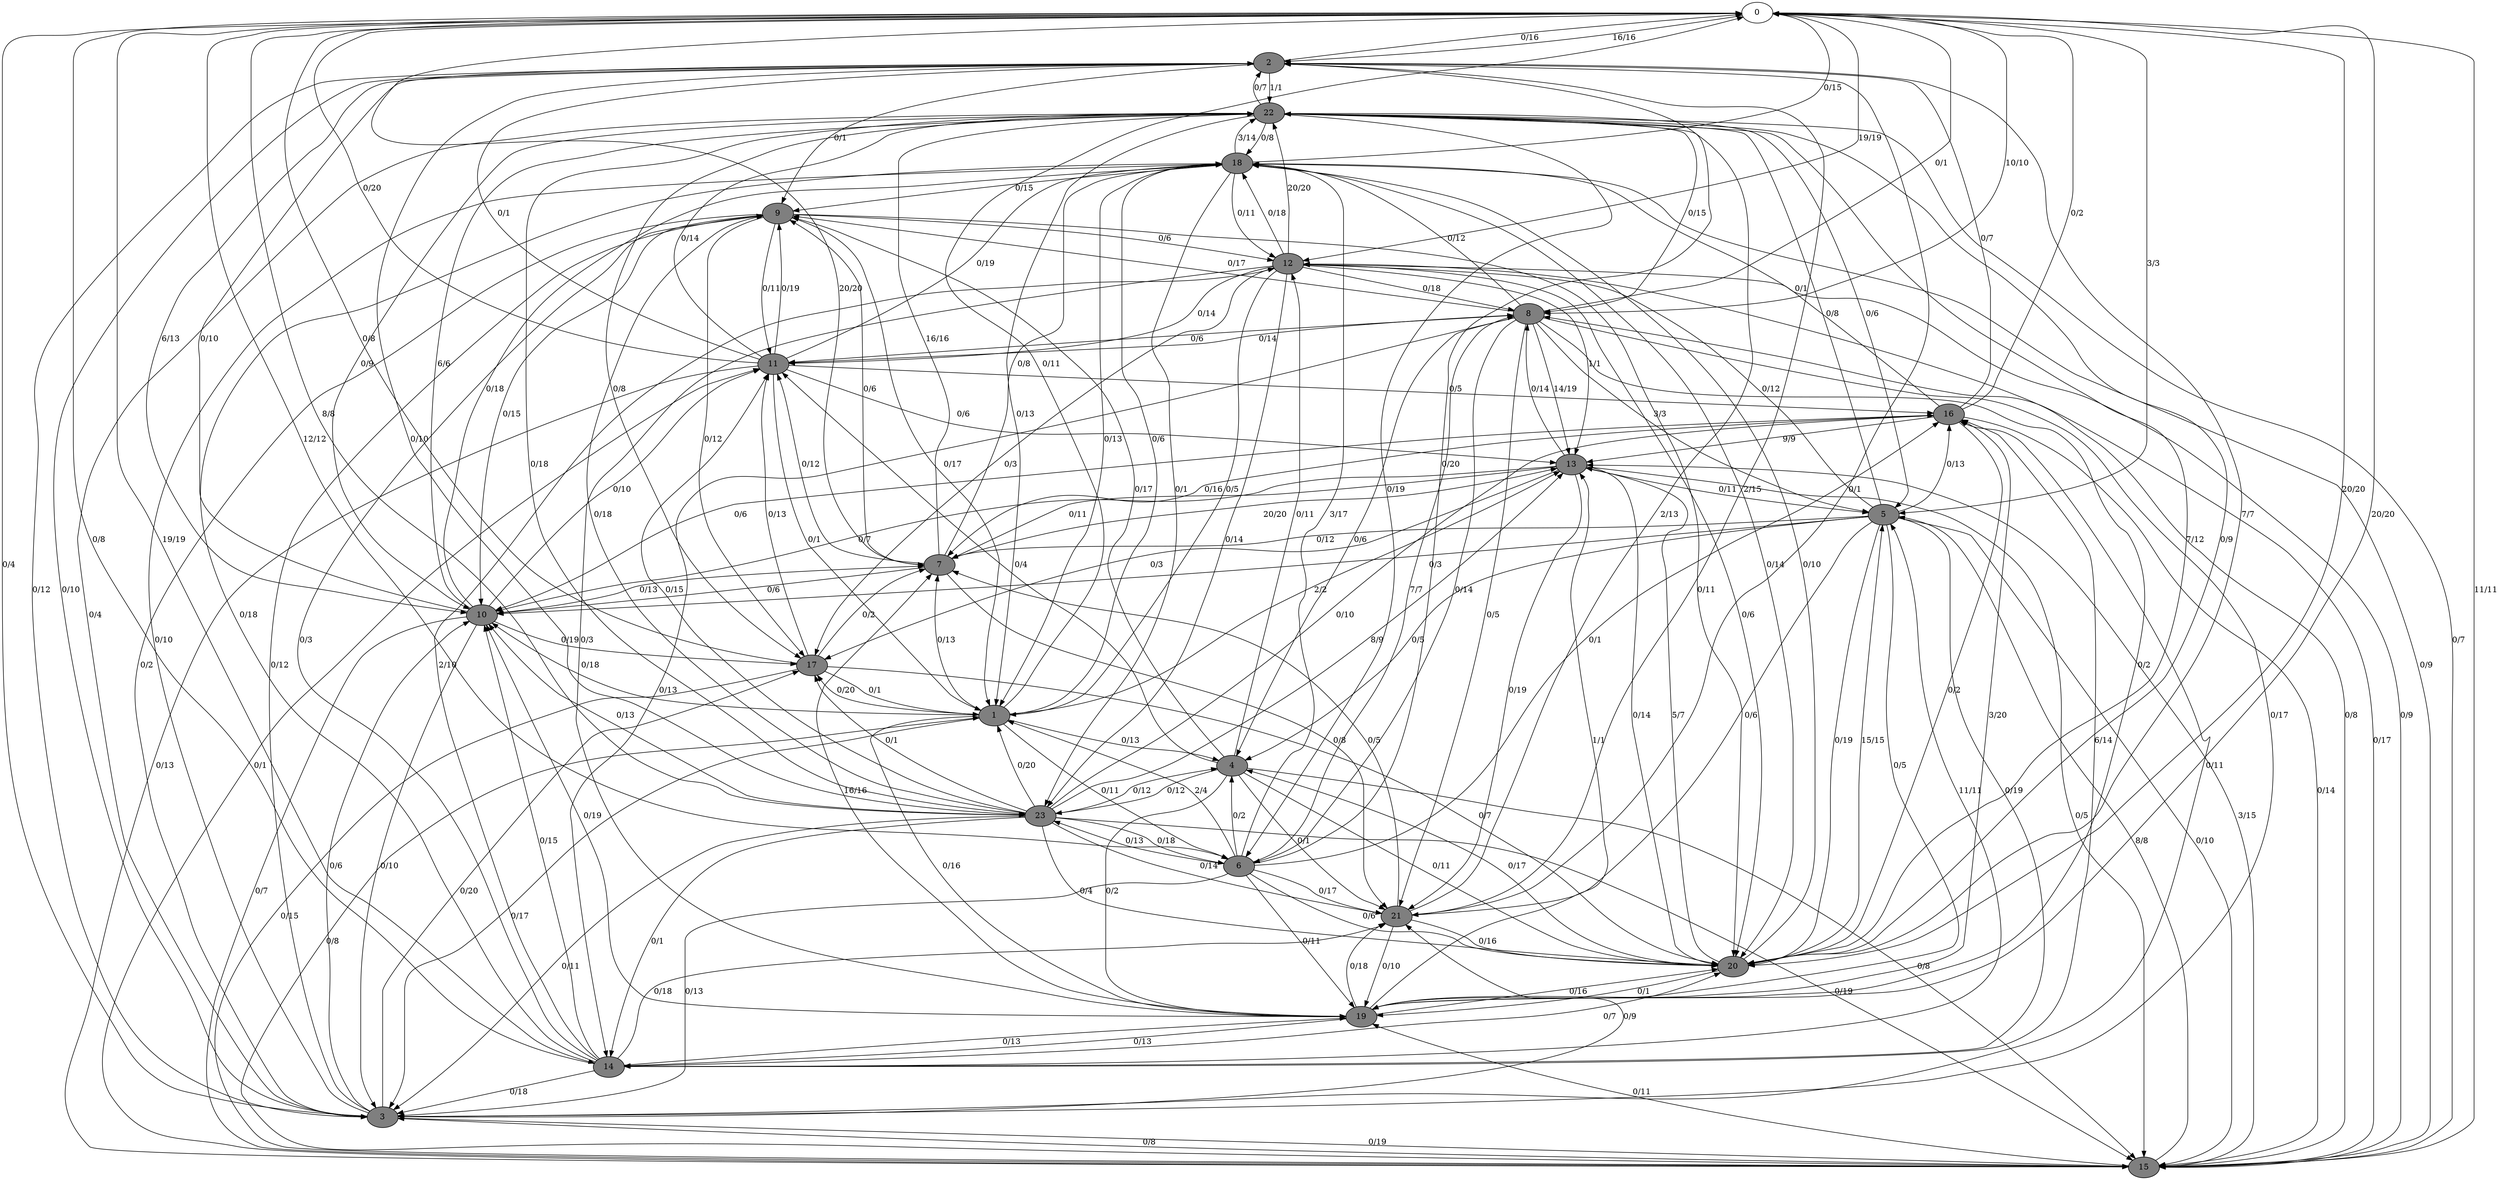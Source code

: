 digraph G {
	0[style=filled fillcolor=grey100];
	0->2[label ="16/16"] ;
	0->5[label ="3/3"] ;
	0->6[label ="12/12"] ;
	0->7[label ="20/20"] ;
	0->8[label ="10/10"] ;
	0->12[label ="19/19"] ;
	0->14[label ="19/19"] ;
	0->15[label ="11/11"] ;
	0->19[label ="20/20"] ;
	0->20[label ="20/20"] ;
	0->23[label ="8/8"] ;
	1[style=filled fillcolor=grey50];
	1->0[label ="0/11"] ;
	1->3[label ="0/17"] ;
	1->4[label ="0/13"] ;
	1->6[label ="0/11"] ;
	1->7[label ="0/13"] ;
	1->10[label ="0/18"] ;
	1->13[label ="2/2"] ;
	1->17[label ="0/20"] ;
	1->18[label ="0/6"] ;
	1->19[label ="0/16"] ;
	2[style=filled fillcolor=grey50];
	2->0[label ="0/16"] ;
	2->3[label ="0/12"] ;
	2->9[label ="0/1"] ;
	2->10[label ="6/13"] ;
	2->20[label ="7/7"] ;
	2->21[label ="2/15"] ;
	2->22[label ="1/1"] ;
	3[style=filled fillcolor=grey50];
	3->0[label ="0/4"] ;
	3->2[label ="0/10"] ;
	3->9[label ="0/12"] ;
	3->10[label ="0/6"] ;
	3->15[label ="0/19"] ;
	3->16[label ="0/11"] ;
	3->17[label ="0/20"] ;
	3->18[label ="0/10"] ;
	3->21[label ="0/9"] ;
	4[style=filled fillcolor=grey50];
	4->9[label ="0/17"] ;
	4->11[label ="0/4"] ;
	4->12[label ="0/11"] ;
	4->15[label ="0/8"] ;
	4->19[label ="0/2"] ;
	4->20[label ="0/11"] ;
	4->21[label ="0/1"] ;
	4->23[label ="0/12"] ;
	5[style=filled fillcolor=grey50];
	5->4[label ="0/5"] ;
	5->7[label ="0/12"] ;
	5->10[label ="0/3"] ;
	5->12[label ="0/12"] ;
	5->14[label ="0/19"] ;
	5->15[label ="0/10"] ;
	5->16[label ="0/13"] ;
	5->19[label ="0/5"] ;
	5->20[label ="0/19"] ;
	5->21[label ="0/6"] ;
	5->22[label ="0/8"] ;
	6[style=filled fillcolor=grey50];
	6->1[label ="2/4"] ;
	6->2[label ="0/20"] ;
	6->3[label ="0/13"] ;
	6->4[label ="0/2"] ;
	6->8[label ="7/7"] ;
	6->16[label ="0/1"] ;
	6->18[label ="3/17"] ;
	6->19[label ="0/11"] ;
	6->20[label ="0/6"] ;
	6->21[label ="0/17"] ;
	6->23[label ="0/13"] ;
	7[style=filled fillcolor=grey50];
	7->9[label ="0/6"] ;
	7->10[label ="0/6"] ;
	7->11[label ="0/12"] ;
	7->13[label ="20/20"] ;
	7->18[label ="0/8"] ;
	7->21[label ="0/8"] ;
	7->22[label ="16/16"] ;
	8[style=filled fillcolor=grey50];
	8->0[label ="0/1"] ;
	8->3[label ="0/17"] ;
	8->4[label ="0/6"] ;
	8->5[label ="3/3"] ;
	8->6[label ="0/14"] ;
	8->9[label ="0/17"] ;
	8->11[label ="0/6"] ;
	8->13[label ="14/19"] ;
	8->14[label ="0/13"] ;
	8->18[label ="0/12"] ;
	8->19[label ="0/2"] ;
	8->21[label ="0/5"] ;
	9[style=filled fillcolor=grey50];
	9->1[label ="0/17"] ;
	9->3[label ="0/2"] ;
	9->10[label ="0/15"] ;
	9->11[label ="0/11"] ;
	9->12[label ="0/6"] ;
	9->17[label ="0/12"] ;
	9->20[label ="0/11"] ;
	10[style=filled fillcolor=grey50];
	10->2[label ="0/10"] ;
	10->3[label ="0/10"] ;
	10->7[label ="0/13"] ;
	10->11[label ="0/10"] ;
	10->15[label ="0/7"] ;
	10->17[label ="0/19"] ;
	10->18[label ="0/18"] ;
	10->22[label ="6/6"] ;
	11[style=filled fillcolor=grey50];
	11->0[label ="0/20"] ;
	11->1[label ="0/1"] ;
	11->2[label ="0/1"] ;
	11->8[label ="0/14"] ;
	11->9[label ="0/19"] ;
	11->13[label ="0/6"] ;
	11->15[label ="0/13"] ;
	11->16[label ="0/5"] ;
	11->18[label ="0/19"] ;
	11->22[label ="0/14"] ;
	12[style=filled fillcolor=grey50];
	12->1[label ="0/5"] ;
	12->8[label ="0/18"] ;
	12->11[label ="0/14"] ;
	12->13[label ="1/1"] ;
	12->15[label ="0/9"] ;
	12->17[label ="0/3"] ;
	12->18[label ="0/18"] ;
	12->19[label ="0/3"] ;
	12->20[label ="0/6"] ;
	12->22[label ="20/20"] ;
	12->23[label ="0/14"] ;
	13[style=filled fillcolor=grey50];
	13->5[label ="0/11"] ;
	13->7[label ="0/11"] ;
	13->8[label ="0/14"] ;
	13->10[label ="0/7"] ;
	13->15[label ="0/5"] ;
	13->17[label ="0/3"] ;
	13->20[label ="0/14"] ;
	13->21[label ="0/19"] ;
	14[style=filled fillcolor=grey50];
	14->0[label ="0/8"] ;
	14->3[label ="0/18"] ;
	14->5[label ="11/11"] ;
	14->9[label ="0/3"] ;
	14->10[label ="0/15"] ;
	14->12[label ="2/10"] ;
	14->16[label ="6/14"] ;
	14->18[label ="0/18"] ;
	14->19[label ="0/13"] ;
	14->20[label ="0/7"] ;
	14->21[label ="0/18"] ;
	15[style=filled fillcolor=grey50];
	15->1[label ="0/8"] ;
	15->3[label ="0/8"] ;
	15->5[label ="8/8"] ;
	15->8[label ="0/17"] ;
	15->11[label ="0/1"] ;
	15->12[label ="0/8"] ;
	15->13[label ="3/15"] ;
	15->19[label ="0/11"] ;
	15->22[label ="0/7"] ;
	16[style=filled fillcolor=grey50];
	16->0[label ="0/2"] ;
	16->2[label ="0/7"] ;
	16->7[label ="0/16"] ;
	16->10[label ="0/6"] ;
	16->13[label ="9/9"] ;
	16->15[label ="0/14"] ;
	16->18[label ="0/1"] ;
	16->20[label ="0/2"] ;
	17[style=filled fillcolor=grey50];
	17->0[label ="0/8"] ;
	17->1[label ="0/1"] ;
	17->7[label ="0/2"] ;
	17->11[label ="0/13"] ;
	17->15[label ="0/15"] ;
	17->20[label ="0/7"] ;
	18[style=filled fillcolor=grey50];
	18->0[label ="0/15"] ;
	18->1[label ="0/13"] ;
	18->9[label ="0/15"] ;
	18->12[label ="0/11"] ;
	18->15[label ="0/9"] ;
	18->20[label ="0/14"] ;
	18->22[label ="3/14"] ;
	18->23[label ="0/1"] ;
	19[style=filled fillcolor=grey50];
	19->7[label ="16/16"] ;
	19->10[label ="0/19"] ;
	19->13[label ="1/1"] ;
	19->14[label ="0/13"] ;
	19->16[label ="3/20"] ;
	19->20[label ="0/16"] ;
	19->21[label ="0/18"] ;
	20[style=filled fillcolor=grey50];
	20->4[label ="0/17"] ;
	20->5[label ="15/15"] ;
	20->13[label ="5/7"] ;
	20->18[label ="0/10"] ;
	20->19[label ="0/1"] ;
	20->22[label ="7/12"] ;
	21[style=filled fillcolor=grey50];
	21->2[label ="0/1"] ;
	21->7[label ="0/5"] ;
	21->19[label ="0/10"] ;
	21->20[label ="0/16"] ;
	21->22[label ="2/13"] ;
	22[style=filled fillcolor=grey50];
	22->1[label ="0/13"] ;
	22->2[label ="0/7"] ;
	22->3[label ="0/4"] ;
	22->5[label ="0/6"] ;
	22->6[label ="0/19"] ;
	22->8[label ="0/15"] ;
	22->10[label ="0/9"] ;
	22->17[label ="0/8"] ;
	22->18[label ="0/8"] ;
	22->20[label ="0/9"] ;
	22->23[label ="0/18"] ;
	23[style=filled fillcolor=grey50];
	23->1[label ="0/20"] ;
	23->2[label ="0/10"] ;
	23->3[label ="0/11"] ;
	23->4[label ="0/12"] ;
	23->6[label ="0/18"] ;
	23->9[label ="0/18"] ;
	23->10[label ="0/13"] ;
	23->11[label ="0/15"] ;
	23->13[label ="8/9"] ;
	23->14[label ="0/1"] ;
	23->15[label ="0/19"] ;
	23->16[label ="0/10"] ;
	23->17[label ="0/1"] ;
	23->20[label ="0/4"] ;
	23->21[label ="0/14"] ;
}
